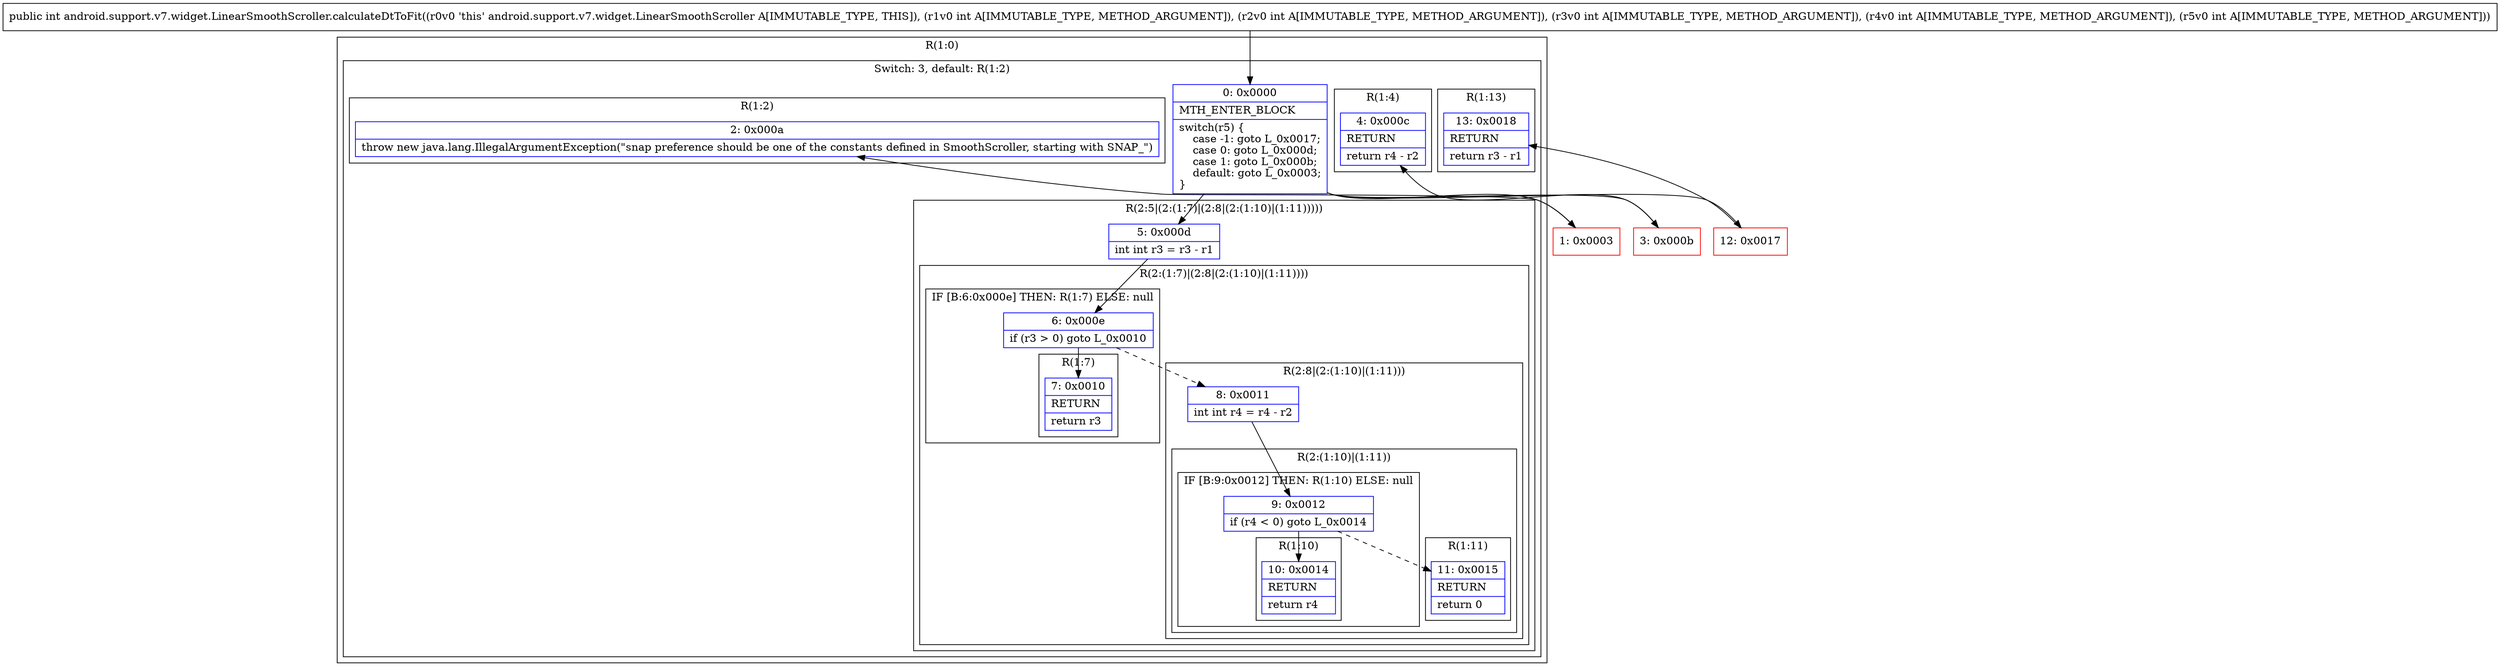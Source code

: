 digraph "CFG forandroid.support.v7.widget.LinearSmoothScroller.calculateDtToFit(IIIII)I" {
subgraph cluster_Region_1665371605 {
label = "R(1:0)";
node [shape=record,color=blue];
subgraph cluster_SwitchRegion_259943281 {
label = "Switch: 3, default: R(1:2)";
node [shape=record,color=blue];
Node_0 [shape=record,label="{0\:\ 0x0000|MTH_ENTER_BLOCK\l|switch(r5) \{\l    case \-1: goto L_0x0017;\l    case 0: goto L_0x000d;\l    case 1: goto L_0x000b;\l    default: goto L_0x0003;\l\}\l}"];
subgraph cluster_Region_785144698 {
label = "R(1:13)";
node [shape=record,color=blue];
Node_13 [shape=record,label="{13\:\ 0x0018|RETURN\l|return r3 \- r1\l}"];
}
subgraph cluster_Region_1836987345 {
label = "R(2:5|(2:(1:7)|(2:8|(2:(1:10)|(1:11)))))";
node [shape=record,color=blue];
Node_5 [shape=record,label="{5\:\ 0x000d|int int r3 = r3 \- r1\l}"];
subgraph cluster_Region_710357717 {
label = "R(2:(1:7)|(2:8|(2:(1:10)|(1:11))))";
node [shape=record,color=blue];
subgraph cluster_IfRegion_710365767 {
label = "IF [B:6:0x000e] THEN: R(1:7) ELSE: null";
node [shape=record,color=blue];
Node_6 [shape=record,label="{6\:\ 0x000e|if (r3 \> 0) goto L_0x0010\l}"];
subgraph cluster_Region_1285117336 {
label = "R(1:7)";
node [shape=record,color=blue];
Node_7 [shape=record,label="{7\:\ 0x0010|RETURN\l|return r3\l}"];
}
}
subgraph cluster_Region_1381441779 {
label = "R(2:8|(2:(1:10)|(1:11)))";
node [shape=record,color=blue];
Node_8 [shape=record,label="{8\:\ 0x0011|int int r4 = r4 \- r2\l}"];
subgraph cluster_Region_1426403183 {
label = "R(2:(1:10)|(1:11))";
node [shape=record,color=blue];
subgraph cluster_IfRegion_1319858643 {
label = "IF [B:9:0x0012] THEN: R(1:10) ELSE: null";
node [shape=record,color=blue];
Node_9 [shape=record,label="{9\:\ 0x0012|if (r4 \< 0) goto L_0x0014\l}"];
subgraph cluster_Region_1585370923 {
label = "R(1:10)";
node [shape=record,color=blue];
Node_10 [shape=record,label="{10\:\ 0x0014|RETURN\l|return r4\l}"];
}
}
subgraph cluster_Region_702346077 {
label = "R(1:11)";
node [shape=record,color=blue];
Node_11 [shape=record,label="{11\:\ 0x0015|RETURN\l|return 0\l}"];
}
}
}
}
}
subgraph cluster_Region_1694984855 {
label = "R(1:4)";
node [shape=record,color=blue];
Node_4 [shape=record,label="{4\:\ 0x000c|RETURN\l|return r4 \- r2\l}"];
}
subgraph cluster_Region_1993682296 {
label = "R(1:2)";
node [shape=record,color=blue];
Node_2 [shape=record,label="{2\:\ 0x000a|throw new java.lang.IllegalArgumentException(\"snap preference should be one of the constants defined in SmoothScroller, starting with SNAP_\")\l}"];
}
}
}
Node_1 [shape=record,color=red,label="{1\:\ 0x0003}"];
Node_3 [shape=record,color=red,label="{3\:\ 0x000b}"];
Node_12 [shape=record,color=red,label="{12\:\ 0x0017}"];
MethodNode[shape=record,label="{public int android.support.v7.widget.LinearSmoothScroller.calculateDtToFit((r0v0 'this' android.support.v7.widget.LinearSmoothScroller A[IMMUTABLE_TYPE, THIS]), (r1v0 int A[IMMUTABLE_TYPE, METHOD_ARGUMENT]), (r2v0 int A[IMMUTABLE_TYPE, METHOD_ARGUMENT]), (r3v0 int A[IMMUTABLE_TYPE, METHOD_ARGUMENT]), (r4v0 int A[IMMUTABLE_TYPE, METHOD_ARGUMENT]), (r5v0 int A[IMMUTABLE_TYPE, METHOD_ARGUMENT])) }"];
MethodNode -> Node_0;
Node_0 -> Node_1;
Node_0 -> Node_3;
Node_0 -> Node_5;
Node_0 -> Node_12;
Node_5 -> Node_6;
Node_6 -> Node_7;
Node_6 -> Node_8[style=dashed];
Node_8 -> Node_9;
Node_9 -> Node_10;
Node_9 -> Node_11[style=dashed];
Node_1 -> Node_2;
Node_3 -> Node_4;
Node_12 -> Node_13;
}

